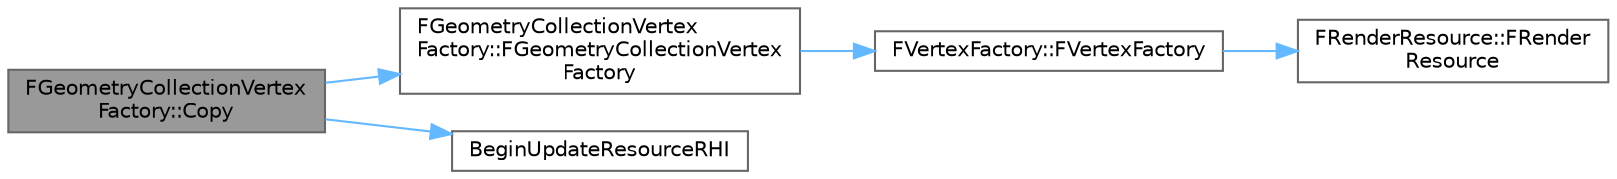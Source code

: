 digraph "FGeometryCollectionVertexFactory::Copy"
{
 // INTERACTIVE_SVG=YES
 // LATEX_PDF_SIZE
  bgcolor="transparent";
  edge [fontname=Helvetica,fontsize=10,labelfontname=Helvetica,labelfontsize=10];
  node [fontname=Helvetica,fontsize=10,shape=box,height=0.2,width=0.4];
  rankdir="LR";
  Node1 [id="Node000001",label="FGeometryCollectionVertex\lFactory::Copy",height=0.2,width=0.4,color="gray40", fillcolor="grey60", style="filled", fontcolor="black",tooltip=" "];
  Node1 -> Node2 [id="edge1_Node000001_Node000002",color="steelblue1",style="solid",tooltip=" "];
  Node2 [id="Node000002",label="FGeometryCollectionVertex\lFactory::FGeometryCollectionVertex\lFactory",height=0.2,width=0.4,color="grey40", fillcolor="white", style="filled",URL="$da/d8d/structFGeometryCollectionVertexFactory.html#af2d9d35a27bc08b0baf0ce75d938b672",tooltip=" "];
  Node2 -> Node3 [id="edge2_Node000002_Node000003",color="steelblue1",style="solid",tooltip=" "];
  Node3 [id="Node000003",label="FVertexFactory::FVertexFactory",height=0.2,width=0.4,color="grey40", fillcolor="white", style="filled",URL="$da/d03/classFVertexFactory.html#a5f1fac05d0188acdc2cb4a98183f8343",tooltip=" "];
  Node3 -> Node4 [id="edge3_Node000003_Node000004",color="steelblue1",style="solid",tooltip=" "];
  Node4 [id="Node000004",label="FRenderResource::FRender\lResource",height=0.2,width=0.4,color="grey40", fillcolor="white", style="filled",URL="$d8/ddf/classFRenderResource.html#a06358014324697c0503b17b05a4b4130",tooltip="Default constructor."];
  Node1 -> Node5 [id="edge4_Node000001_Node000005",color="steelblue1",style="solid",tooltip=" "];
  Node5 [id="Node000005",label="BeginUpdateResourceRHI",height=0.2,width=0.4,color="grey40", fillcolor="white", style="filled",URL="$d1/ddb/RenderResource_8h.html#aa44fff38c7214e9b8720c8ae4a15d820",tooltip="Sends a message to the rendering thread to update a resource."];
}
